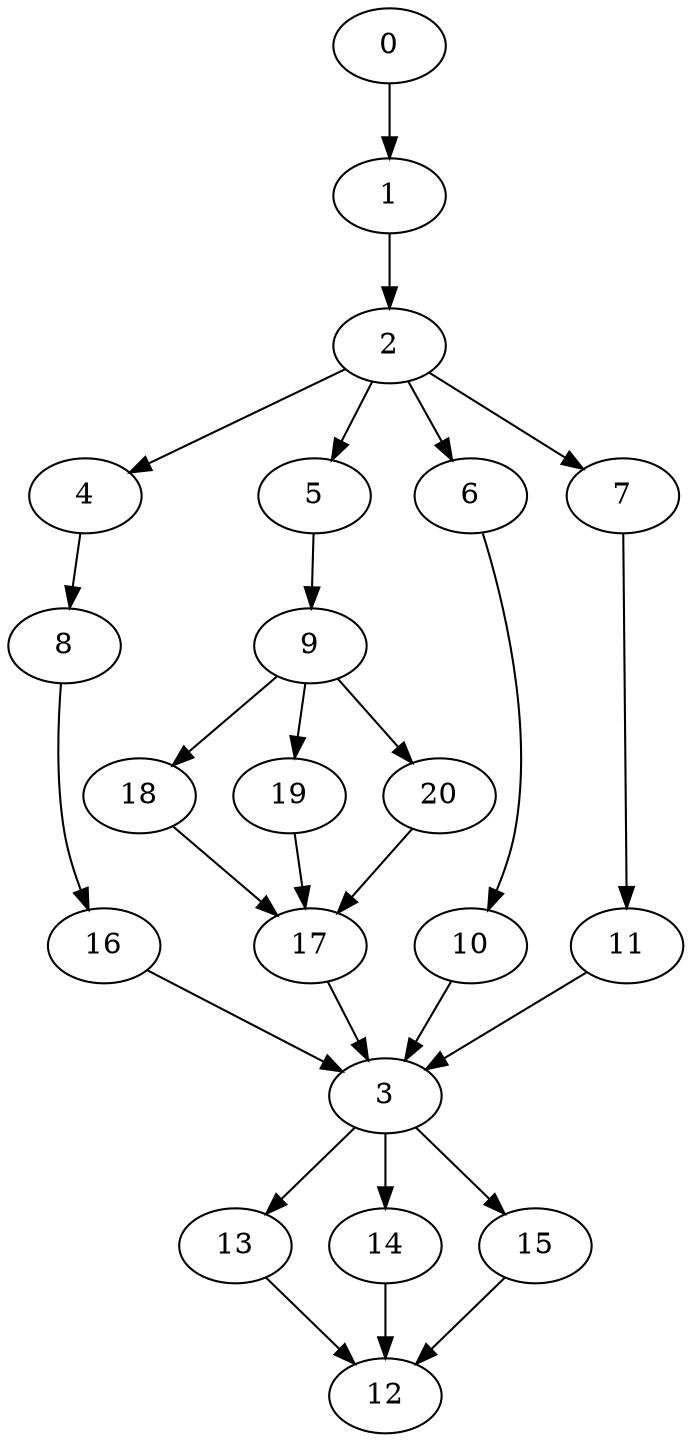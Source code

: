 digraph "SeriesParallel-MaxBf-5_Nodes_21_CCR_9.98_WeightType_Random" {
	0	 [Weight=3];
	1	 [Weight=3];
	0 -> 1	 [Weight=46];
	2	 [Weight=9];
	1 -> 2	 [Weight=33];
	4	 [Weight=3];
	2 -> 4	 [Weight=39];
	5	 [Weight=10];
	2 -> 5	 [Weight=46];
	6	 [Weight=3];
	2 -> 6	 [Weight=20];
	7	 [Weight=4];
	2 -> 7	 [Weight=26];
	3	 [Weight=6];
	13	 [Weight=5];
	3 -> 13	 [Weight=52];
	14	 [Weight=9];
	3 -> 14	 [Weight=65];
	15	 [Weight=10];
	3 -> 15	 [Weight=52];
	8	 [Weight=6];
	4 -> 8	 [Weight=65];
	9	 [Weight=3];
	5 -> 9	 [Weight=65];
	10	 [Weight=7];
	6 -> 10	 [Weight=13];
	11	 [Weight=3];
	7 -> 11	 [Weight=52];
	16	 [Weight=3];
	8 -> 16	 [Weight=33];
	18	 [Weight=5];
	9 -> 18	 [Weight=26];
	19	 [Weight=7];
	9 -> 19	 [Weight=59];
	20	 [Weight=3];
	9 -> 20	 [Weight=26];
	10 -> 3	 [Weight=39];
	11 -> 3	 [Weight=59];
	12	 [Weight=5];
	13 -> 12	 [Weight=52];
	14 -> 12	 [Weight=33];
	15 -> 12	 [Weight=13];
	16 -> 3	 [Weight=52];
	17	 [Weight=10];
	17 -> 3	 [Weight=65];
	18 -> 17	 [Weight=65];
	19 -> 17	 [Weight=20];
	20 -> 17	 [Weight=52];
}
